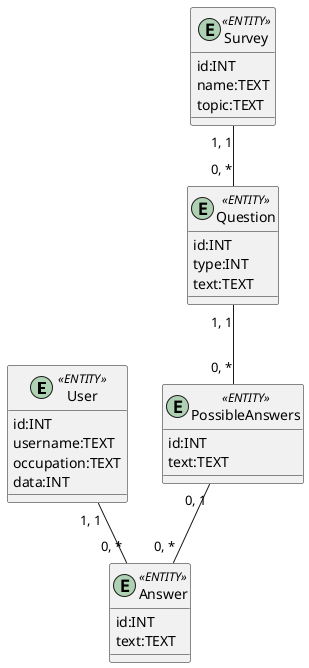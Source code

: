 @startuml
entity User <<ENTITY>> {
    id:INT
    username:TEXT
    occupation:TEXT
    data:INT
  }


  entity Survey <<ENTITY>>{
    id:INT
    name:TEXT
    topic:TEXT
  }

  entity Question <<ENTITY>>{
    id:INT
    type:INT
    text:TEXT
  }

  entity Answer <<ENTITY>> {
    id:INT
    text:TEXT
  }

  entity PossibleAnswers <<ENTITY>> {
    id:INT
    text:TEXT
  }

  Question "0, *" -u- "1, 1" Survey
  Answer "0, *" -u- "0, 1" PossibleAnswers
  Answer "0, *" -u- "1, 1" User
  PossibleAnswers "0, *" -u- "1, 1" Question
@enduml